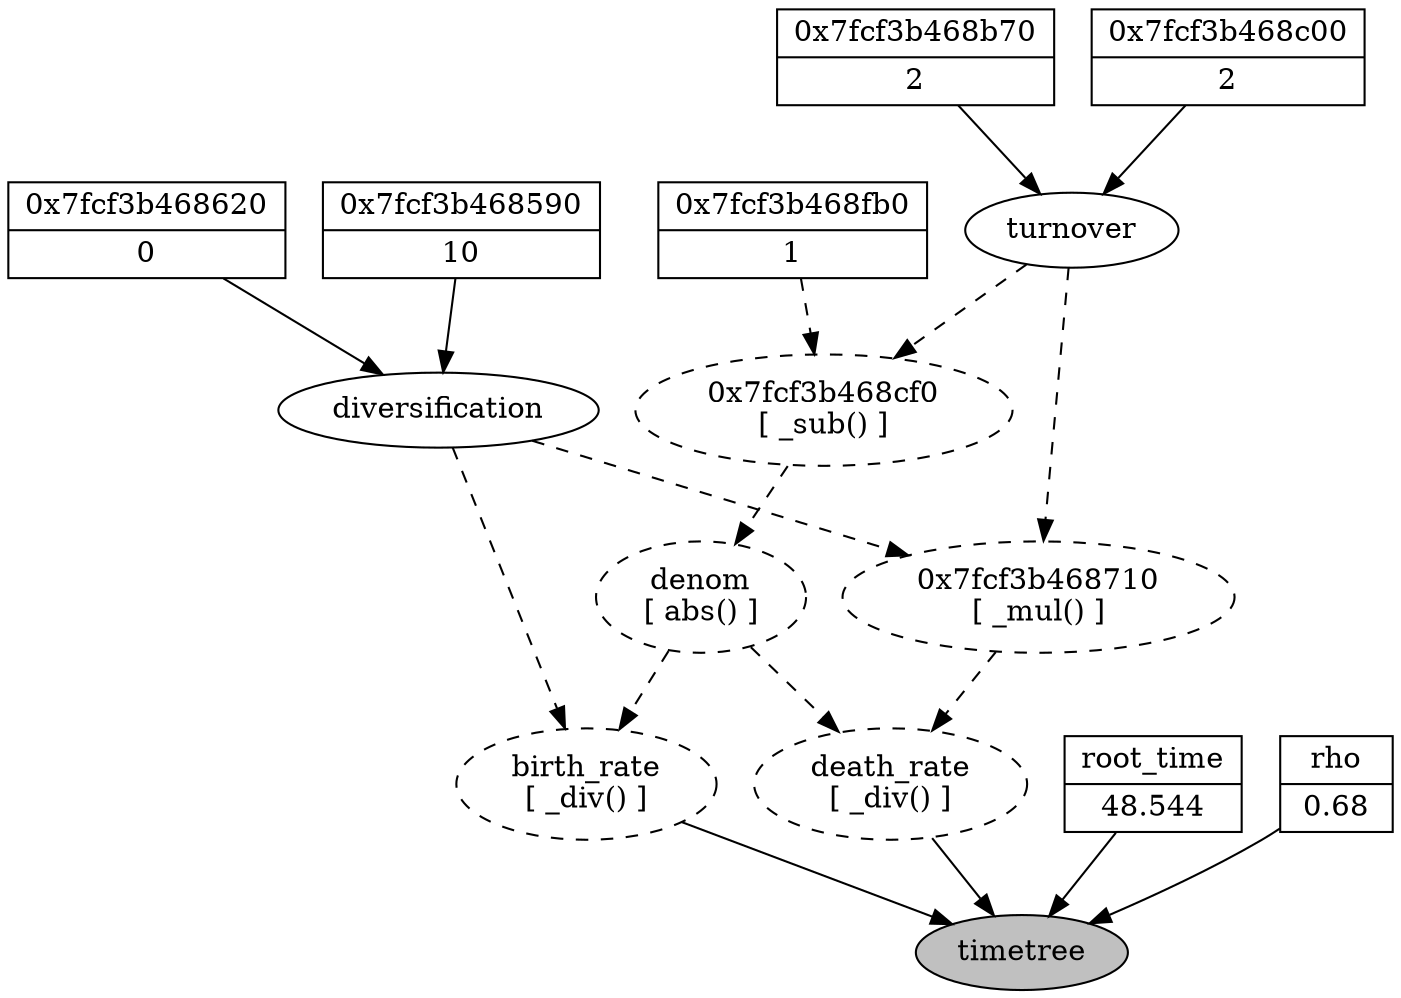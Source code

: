 digraph REVDAG {
   n_0x7fcf3b468590 [shape=record, style=filled, fillcolor=white, label="{0x7fcf3b468590|10}"]
   n_0x7fcf3b468620 [shape=record, style=filled, fillcolor=white, label="{0x7fcf3b468620|0}"]
   n_diversification [shape=oval, style=filled, fillcolor=white, label="diversification"]
   n_denom [shape=oval, style="dashed,filled", fillcolor=white, label="denom\n[ abs() ]"]
   n_0x7fcf3b468cf0 [shape=oval, style="dashed,filled", fillcolor=white, label="0x7fcf3b468cf0\n[ _sub() ]"]
   n_0x7fcf3b468fb0 [shape=record, style=filled, fillcolor=white, label="{0x7fcf3b468fb0|1}"]
   n_turnover [shape=oval, style=filled, fillcolor=white, label="turnover"]
   n_0x7fcf3b468b70 [shape=record, style=filled, fillcolor=white, label="{0x7fcf3b468b70|2}"]
   n_0x7fcf3b468c00 [shape=record, style=filled, fillcolor=white, label="{0x7fcf3b468c00|2}"]
   n_0x7fcf3b468710 [shape=oval, style="dashed,filled", fillcolor=white, label="0x7fcf3b468710\n[ _mul() ]"]
   n_death_rate [shape=oval, style="dashed,filled", fillcolor=white, label="death_rate\n[ _div() ]"]
   n_timetree [shape=oval, style=filled, fillcolor=gray, label="timetree"]
   n_birth_rate [shape=oval, style="dashed,filled", fillcolor=white, label="birth_rate\n[ _div() ]"]
   n_root_time [shape=record, style=filled, fillcolor=white, label="{root_time|48.544}"]
   n_rho [shape=record, style=filled, fillcolor=white, label="{rho|0.68}"]
   n_0x7fcf3b468590 -> n_diversification
   n_0x7fcf3b468620 -> n_diversification
   n_diversification -> n_0x7fcf3b468710[style=dashed]
   n_diversification -> n_birth_rate[style=dashed]
   n_denom -> n_death_rate[style=dashed]
   n_denom -> n_birth_rate[style=dashed]
   n_0x7fcf3b468cf0 -> n_denom[style=dashed]
   n_0x7fcf3b468fb0 -> n_0x7fcf3b468cf0[style=dashed]
   n_turnover -> n_0x7fcf3b468710[style=dashed]
   n_turnover -> n_0x7fcf3b468cf0[style=dashed]
   n_0x7fcf3b468b70 -> n_turnover
   n_0x7fcf3b468c00 -> n_turnover
   n_0x7fcf3b468710 -> n_death_rate[style=dashed]
   n_death_rate -> n_timetree
   n_birth_rate -> n_timetree
   n_root_time -> n_timetree
   n_rho -> n_timetree
}